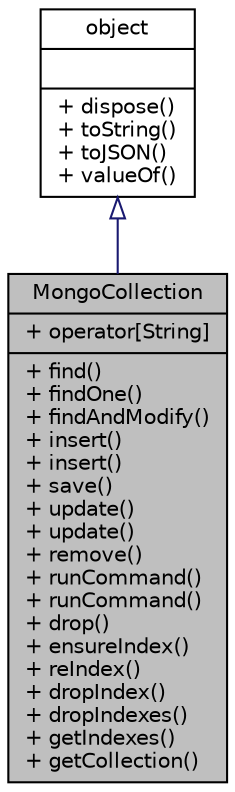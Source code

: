 digraph "MongoCollection"
{
  edge [fontname="Helvetica",fontsize="10",labelfontname="Helvetica",labelfontsize="10"];
  node [fontname="Helvetica",fontsize="10",shape=record];
  Node1 [label="{MongoCollection\n|+ operator[String]\l|+ find()\l+ findOne()\l+ findAndModify()\l+ insert()\l+ insert()\l+ save()\l+ update()\l+ update()\l+ remove()\l+ runCommand()\l+ runCommand()\l+ drop()\l+ ensureIndex()\l+ reIndex()\l+ dropIndex()\l+ dropIndexes()\l+ getIndexes()\l+ getCollection()\l}",height=0.2,width=0.4,color="black", fillcolor="grey75", style="filled", fontcolor="black"];
  Node2 -> Node1 [dir="back",color="midnightblue",fontsize="10",style="solid",arrowtail="onormal",fontname="Helvetica"];
  Node2 [label="{object\n||+ dispose()\l+ toString()\l+ toJSON()\l+ valueOf()\l}",height=0.2,width=0.4,color="black", fillcolor="white", style="filled",URL="$db/d38/interfaceobject.html",tooltip="基础对象，所有对象均继承于此 "];
}
